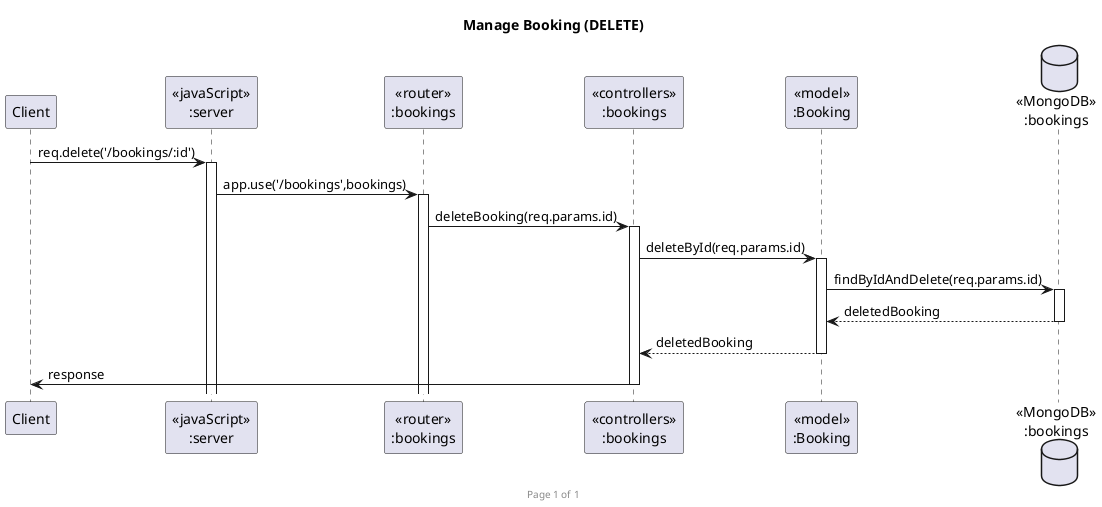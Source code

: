 @startuml Manage Booking (DELETE)

footer Page %page% of %lastpage%
title "Manage Booking (DELETE)"

participant "Client" as client
participant "<<javaScript>>\n:server" as server
participant "<<router>>\n:bookings" as routerBookings
participant "<<controllers>>\n:bookings" as controllersBookings
participant "<<model>>\n:Booking" as modelBooking
database "<<MongoDB>>\n:bookings" as BookingsDatabase

client->server ++:req.delete('/bookings/:id')
server->routerBookings ++:app.use('/bookings',bookings)
routerBookings -> controllersBookings ++:deleteBooking(req.params.id)
controllersBookings->modelBooking ++:deleteById(req.params.id)
modelBooking ->BookingsDatabase ++: findByIdAndDelete(req.params.id)
BookingsDatabase --> modelBooking --: deletedBooking
controllersBookings <-- modelBooking --:deletedBooking
controllersBookings->client --:response

@enduml
